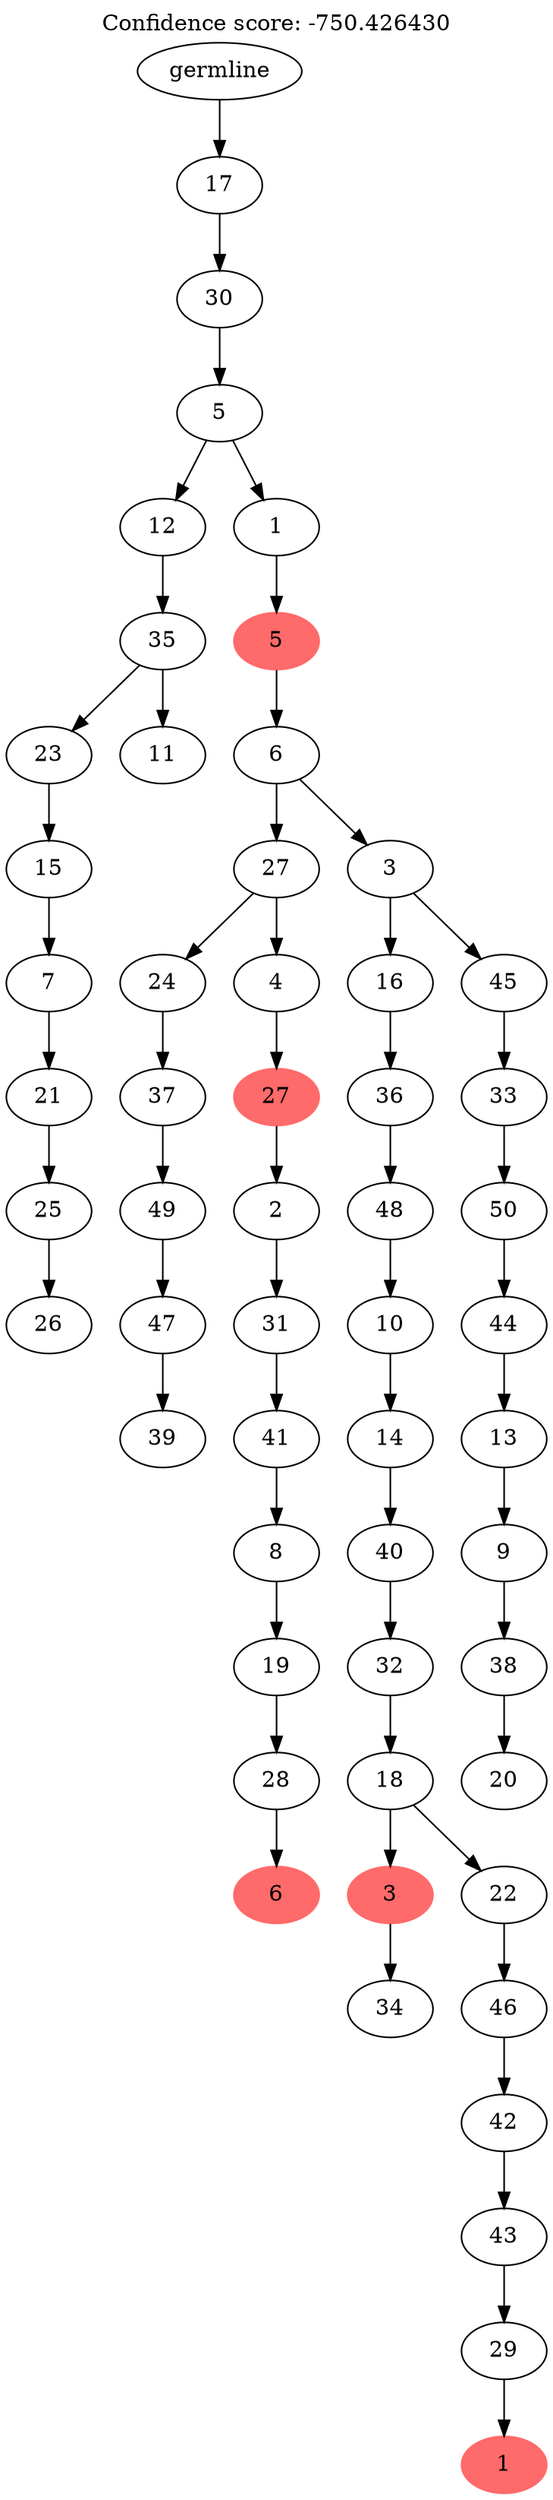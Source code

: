 digraph g {
	"54" -> "55";
	"55" [label="26"];
	"53" -> "54";
	"54" [label="25"];
	"52" -> "53";
	"53" [label="21"];
	"51" -> "52";
	"52" [label="7"];
	"50" -> "51";
	"51" [label="15"];
	"48" -> "49";
	"49" [label="11"];
	"48" -> "50";
	"50" [label="23"];
	"47" -> "48";
	"48" [label="35"];
	"45" -> "46";
	"46" [label="39"];
	"44" -> "45";
	"45" [label="47"];
	"43" -> "44";
	"44" [label="49"];
	"42" -> "43";
	"43" [label="37"];
	"40" -> "41";
	"41" [color=indianred1, style=filled, label="6"];
	"39" -> "40";
	"40" [label="28"];
	"38" -> "39";
	"39" [label="19"];
	"37" -> "38";
	"38" [label="8"];
	"36" -> "37";
	"37" [label="41"];
	"35" -> "36";
	"36" [label="31"];
	"34" -> "35";
	"35" [label="2"];
	"33" -> "34";
	"34" [color=indianred1, style=filled, label="27"];
	"32" -> "33";
	"33" [label="4"];
	"32" -> "42";
	"42" [label="24"];
	"30" -> "31";
	"31" [label="34"];
	"28" -> "29";
	"29" [color=indianred1, style=filled, label="1"];
	"27" -> "28";
	"28" [label="29"];
	"26" -> "27";
	"27" [label="43"];
	"25" -> "26";
	"26" [label="42"];
	"24" -> "25";
	"25" [label="46"];
	"23" -> "24";
	"24" [label="22"];
	"23" -> "30";
	"30" [color=indianred1, style=filled, label="3"];
	"22" -> "23";
	"23" [label="18"];
	"21" -> "22";
	"22" [label="32"];
	"20" -> "21";
	"21" [label="40"];
	"19" -> "20";
	"20" [label="14"];
	"18" -> "19";
	"19" [label="10"];
	"17" -> "18";
	"18" [label="48"];
	"16" -> "17";
	"17" [label="36"];
	"14" -> "15";
	"15" [label="20"];
	"13" -> "14";
	"14" [label="38"];
	"12" -> "13";
	"13" [label="9"];
	"11" -> "12";
	"12" [label="13"];
	"10" -> "11";
	"11" [label="44"];
	"9" -> "10";
	"10" [label="50"];
	"8" -> "9";
	"9" [label="33"];
	"7" -> "8";
	"8" [label="45"];
	"7" -> "16";
	"16" [label="16"];
	"6" -> "7";
	"7" [label="3"];
	"6" -> "32";
	"32" [label="27"];
	"5" -> "6";
	"6" [label="6"];
	"4" -> "5";
	"5" [color=indianred1, style=filled, label="5"];
	"3" -> "4";
	"4" [label="1"];
	"3" -> "47";
	"47" [label="12"];
	"2" -> "3";
	"3" [label="5"];
	"1" -> "2";
	"2" [label="30"];
	"0" -> "1";
	"1" [label="17"];
	"0" [label="germline"];
	labelloc="t";
	label="Confidence score: -750.426430";
}
